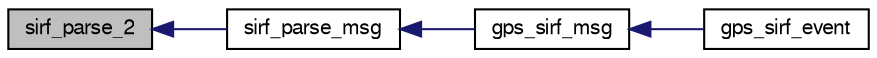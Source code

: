digraph "sirf_parse_2"
{
  edge [fontname="FreeSans",fontsize="10",labelfontname="FreeSans",labelfontsize="10"];
  node [fontname="FreeSans",fontsize="10",shape=record];
  rankdir="LR";
  Node1 [label="sirf_parse_2",height=0.2,width=0.4,color="black", fillcolor="grey75", style="filled", fontcolor="black"];
  Node1 -> Node2 [dir="back",color="midnightblue",fontsize="10",style="solid",fontname="FreeSans"];
  Node2 [label="sirf_parse_msg",height=0.2,width=0.4,color="black", fillcolor="white", style="filled",URL="$gps__sirf_8c.html#a8bfe70fc0b88cb28b17518ff91a0cae9"];
  Node2 -> Node3 [dir="back",color="midnightblue",fontsize="10",style="solid",fontname="FreeSans"];
  Node3 [label="gps_sirf_msg",height=0.2,width=0.4,color="black", fillcolor="white", style="filled",URL="$gps__sirf_8c.html#ae52d53007754c0328f91ffd33ee9c814"];
  Node3 -> Node4 [dir="back",color="midnightblue",fontsize="10",style="solid",fontname="FreeSans"];
  Node4 [label="gps_sirf_event",height=0.2,width=0.4,color="black", fillcolor="white", style="filled",URL="$gps__sirf_8h.html#a90cca7dc344f0c55fd23f9c924f49bee"];
}
